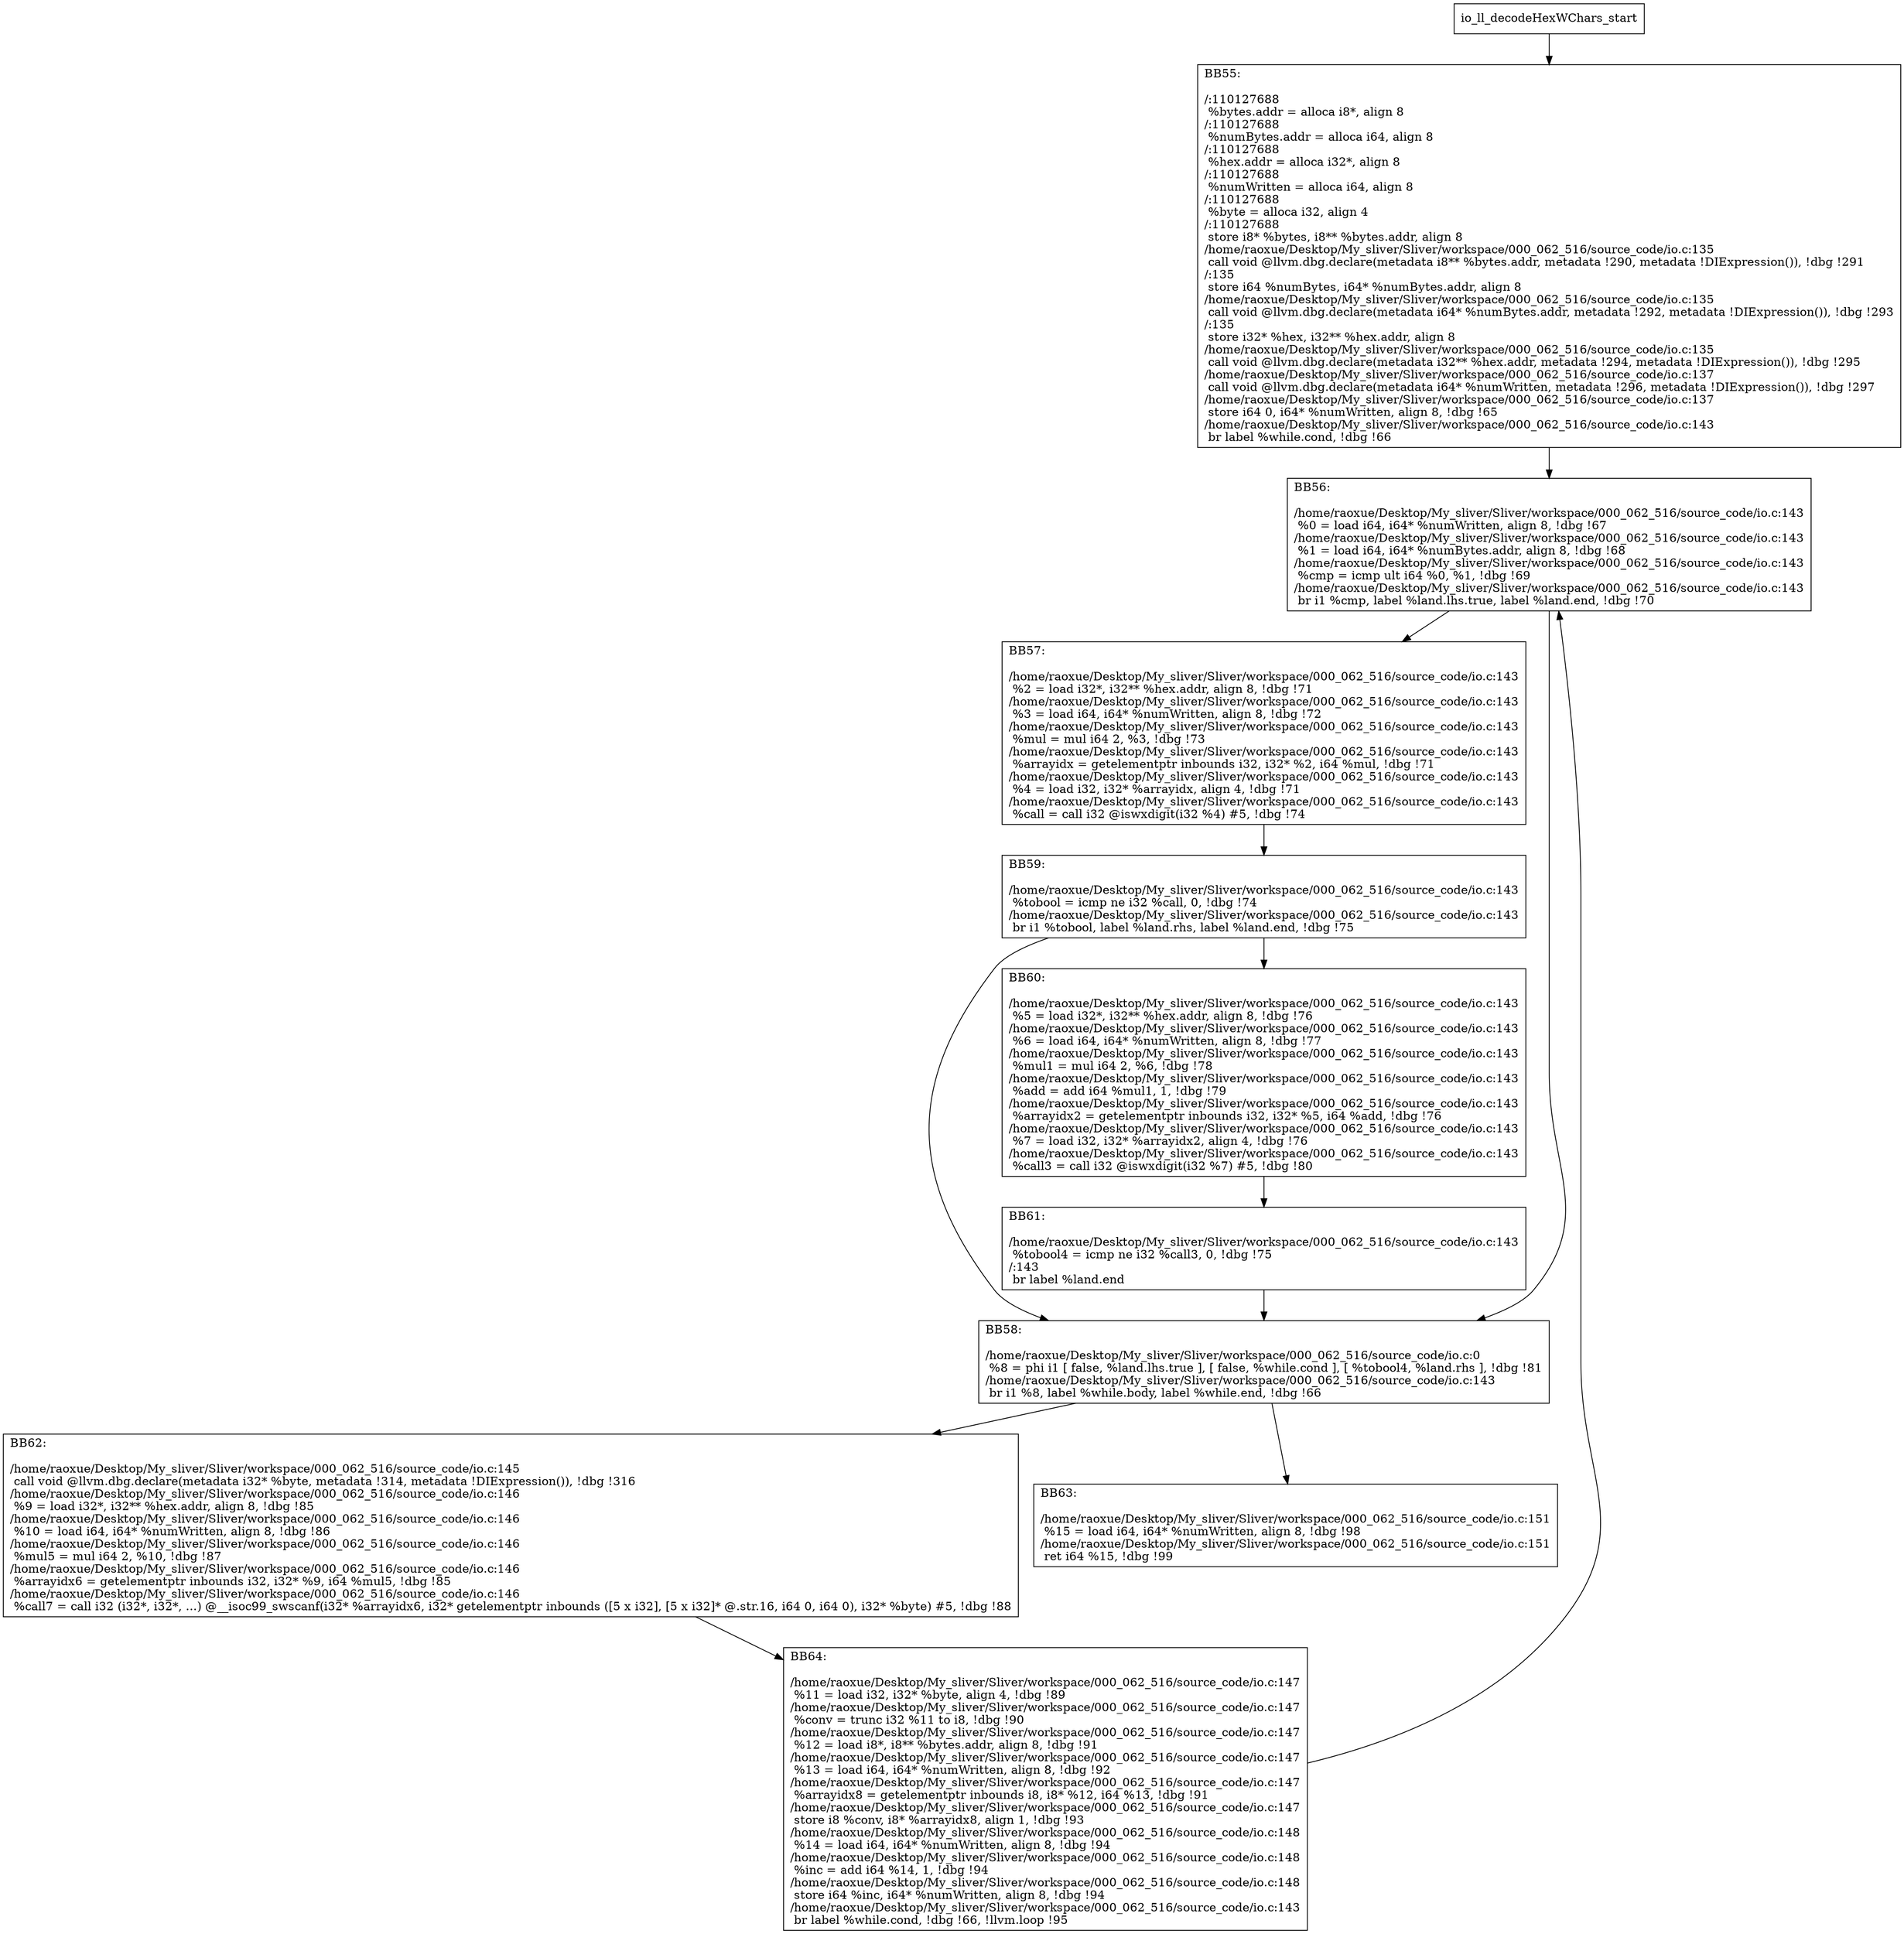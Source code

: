 digraph "CFG for'io_ll_decodeHexWChars' function" {
	BBio_ll_decodeHexWChars_start[shape=record,label="{io_ll_decodeHexWChars_start}"];
	BBio_ll_decodeHexWChars_start-> io_ll_decodeHexWCharsBB55;
	io_ll_decodeHexWCharsBB55 [shape=record, label="{BB55:\l\l/:110127688\l
  %bytes.addr = alloca i8*, align 8\l
/:110127688\l
  %numBytes.addr = alloca i64, align 8\l
/:110127688\l
  %hex.addr = alloca i32*, align 8\l
/:110127688\l
  %numWritten = alloca i64, align 8\l
/:110127688\l
  %byte = alloca i32, align 4\l
/:110127688\l
  store i8* %bytes, i8** %bytes.addr, align 8\l
/home/raoxue/Desktop/My_sliver/Sliver/workspace/000_062_516/source_code/io.c:135\l
  call void @llvm.dbg.declare(metadata i8** %bytes.addr, metadata !290, metadata !DIExpression()), !dbg !291\l
/:135\l
  store i64 %numBytes, i64* %numBytes.addr, align 8\l
/home/raoxue/Desktop/My_sliver/Sliver/workspace/000_062_516/source_code/io.c:135\l
  call void @llvm.dbg.declare(metadata i64* %numBytes.addr, metadata !292, metadata !DIExpression()), !dbg !293\l
/:135\l
  store i32* %hex, i32** %hex.addr, align 8\l
/home/raoxue/Desktop/My_sliver/Sliver/workspace/000_062_516/source_code/io.c:135\l
  call void @llvm.dbg.declare(metadata i32** %hex.addr, metadata !294, metadata !DIExpression()), !dbg !295\l
/home/raoxue/Desktop/My_sliver/Sliver/workspace/000_062_516/source_code/io.c:137\l
  call void @llvm.dbg.declare(metadata i64* %numWritten, metadata !296, metadata !DIExpression()), !dbg !297\l
/home/raoxue/Desktop/My_sliver/Sliver/workspace/000_062_516/source_code/io.c:137\l
  store i64 0, i64* %numWritten, align 8, !dbg !65\l
/home/raoxue/Desktop/My_sliver/Sliver/workspace/000_062_516/source_code/io.c:143\l
  br label %while.cond, !dbg !66\l
}"];
	io_ll_decodeHexWCharsBB55-> io_ll_decodeHexWCharsBB56;
	io_ll_decodeHexWCharsBB56 [shape=record, label="{BB56:\l\l/home/raoxue/Desktop/My_sliver/Sliver/workspace/000_062_516/source_code/io.c:143\l
  %0 = load i64, i64* %numWritten, align 8, !dbg !67\l
/home/raoxue/Desktop/My_sliver/Sliver/workspace/000_062_516/source_code/io.c:143\l
  %1 = load i64, i64* %numBytes.addr, align 8, !dbg !68\l
/home/raoxue/Desktop/My_sliver/Sliver/workspace/000_062_516/source_code/io.c:143\l
  %cmp = icmp ult i64 %0, %1, !dbg !69\l
/home/raoxue/Desktop/My_sliver/Sliver/workspace/000_062_516/source_code/io.c:143\l
  br i1 %cmp, label %land.lhs.true, label %land.end, !dbg !70\l
}"];
	io_ll_decodeHexWCharsBB56-> io_ll_decodeHexWCharsBB57;
	io_ll_decodeHexWCharsBB56-> io_ll_decodeHexWCharsBB58;
	io_ll_decodeHexWCharsBB57 [shape=record, label="{BB57:\l\l/home/raoxue/Desktop/My_sliver/Sliver/workspace/000_062_516/source_code/io.c:143\l
  %2 = load i32*, i32** %hex.addr, align 8, !dbg !71\l
/home/raoxue/Desktop/My_sliver/Sliver/workspace/000_062_516/source_code/io.c:143\l
  %3 = load i64, i64* %numWritten, align 8, !dbg !72\l
/home/raoxue/Desktop/My_sliver/Sliver/workspace/000_062_516/source_code/io.c:143\l
  %mul = mul i64 2, %3, !dbg !73\l
/home/raoxue/Desktop/My_sliver/Sliver/workspace/000_062_516/source_code/io.c:143\l
  %arrayidx = getelementptr inbounds i32, i32* %2, i64 %mul, !dbg !71\l
/home/raoxue/Desktop/My_sliver/Sliver/workspace/000_062_516/source_code/io.c:143\l
  %4 = load i32, i32* %arrayidx, align 4, !dbg !71\l
/home/raoxue/Desktop/My_sliver/Sliver/workspace/000_062_516/source_code/io.c:143\l
  %call = call i32 @iswxdigit(i32 %4) #5, !dbg !74\l
}"];
	io_ll_decodeHexWCharsBB57-> io_ll_decodeHexWCharsBB59;
	io_ll_decodeHexWCharsBB59 [shape=record, label="{BB59:\l\l/home/raoxue/Desktop/My_sliver/Sliver/workspace/000_062_516/source_code/io.c:143\l
  %tobool = icmp ne i32 %call, 0, !dbg !74\l
/home/raoxue/Desktop/My_sliver/Sliver/workspace/000_062_516/source_code/io.c:143\l
  br i1 %tobool, label %land.rhs, label %land.end, !dbg !75\l
}"];
	io_ll_decodeHexWCharsBB59-> io_ll_decodeHexWCharsBB60;
	io_ll_decodeHexWCharsBB59-> io_ll_decodeHexWCharsBB58;
	io_ll_decodeHexWCharsBB60 [shape=record, label="{BB60:\l\l/home/raoxue/Desktop/My_sliver/Sliver/workspace/000_062_516/source_code/io.c:143\l
  %5 = load i32*, i32** %hex.addr, align 8, !dbg !76\l
/home/raoxue/Desktop/My_sliver/Sliver/workspace/000_062_516/source_code/io.c:143\l
  %6 = load i64, i64* %numWritten, align 8, !dbg !77\l
/home/raoxue/Desktop/My_sliver/Sliver/workspace/000_062_516/source_code/io.c:143\l
  %mul1 = mul i64 2, %6, !dbg !78\l
/home/raoxue/Desktop/My_sliver/Sliver/workspace/000_062_516/source_code/io.c:143\l
  %add = add i64 %mul1, 1, !dbg !79\l
/home/raoxue/Desktop/My_sliver/Sliver/workspace/000_062_516/source_code/io.c:143\l
  %arrayidx2 = getelementptr inbounds i32, i32* %5, i64 %add, !dbg !76\l
/home/raoxue/Desktop/My_sliver/Sliver/workspace/000_062_516/source_code/io.c:143\l
  %7 = load i32, i32* %arrayidx2, align 4, !dbg !76\l
/home/raoxue/Desktop/My_sliver/Sliver/workspace/000_062_516/source_code/io.c:143\l
  %call3 = call i32 @iswxdigit(i32 %7) #5, !dbg !80\l
}"];
	io_ll_decodeHexWCharsBB60-> io_ll_decodeHexWCharsBB61;
	io_ll_decodeHexWCharsBB61 [shape=record, label="{BB61:\l\l/home/raoxue/Desktop/My_sliver/Sliver/workspace/000_062_516/source_code/io.c:143\l
  %tobool4 = icmp ne i32 %call3, 0, !dbg !75\l
/:143\l
  br label %land.end\l
}"];
	io_ll_decodeHexWCharsBB61-> io_ll_decodeHexWCharsBB58;
	io_ll_decodeHexWCharsBB58 [shape=record, label="{BB58:\l\l/home/raoxue/Desktop/My_sliver/Sliver/workspace/000_062_516/source_code/io.c:0\l
  %8 = phi i1 [ false, %land.lhs.true ], [ false, %while.cond ], [ %tobool4, %land.rhs ], !dbg !81\l
/home/raoxue/Desktop/My_sliver/Sliver/workspace/000_062_516/source_code/io.c:143\l
  br i1 %8, label %while.body, label %while.end, !dbg !66\l
}"];
	io_ll_decodeHexWCharsBB58-> io_ll_decodeHexWCharsBB62;
	io_ll_decodeHexWCharsBB58-> io_ll_decodeHexWCharsBB63;
	io_ll_decodeHexWCharsBB62 [shape=record, label="{BB62:\l\l/home/raoxue/Desktop/My_sliver/Sliver/workspace/000_062_516/source_code/io.c:145\l
  call void @llvm.dbg.declare(metadata i32* %byte, metadata !314, metadata !DIExpression()), !dbg !316\l
/home/raoxue/Desktop/My_sliver/Sliver/workspace/000_062_516/source_code/io.c:146\l
  %9 = load i32*, i32** %hex.addr, align 8, !dbg !85\l
/home/raoxue/Desktop/My_sliver/Sliver/workspace/000_062_516/source_code/io.c:146\l
  %10 = load i64, i64* %numWritten, align 8, !dbg !86\l
/home/raoxue/Desktop/My_sliver/Sliver/workspace/000_062_516/source_code/io.c:146\l
  %mul5 = mul i64 2, %10, !dbg !87\l
/home/raoxue/Desktop/My_sliver/Sliver/workspace/000_062_516/source_code/io.c:146\l
  %arrayidx6 = getelementptr inbounds i32, i32* %9, i64 %mul5, !dbg !85\l
/home/raoxue/Desktop/My_sliver/Sliver/workspace/000_062_516/source_code/io.c:146\l
  %call7 = call i32 (i32*, i32*, ...) @__isoc99_swscanf(i32* %arrayidx6, i32* getelementptr inbounds ([5 x i32], [5 x i32]* @.str.16, i64 0, i64 0), i32* %byte) #5, !dbg !88\l
}"];
	io_ll_decodeHexWCharsBB62-> io_ll_decodeHexWCharsBB64;
	io_ll_decodeHexWCharsBB64 [shape=record, label="{BB64:\l\l/home/raoxue/Desktop/My_sliver/Sliver/workspace/000_062_516/source_code/io.c:147\l
  %11 = load i32, i32* %byte, align 4, !dbg !89\l
/home/raoxue/Desktop/My_sliver/Sliver/workspace/000_062_516/source_code/io.c:147\l
  %conv = trunc i32 %11 to i8, !dbg !90\l
/home/raoxue/Desktop/My_sliver/Sliver/workspace/000_062_516/source_code/io.c:147\l
  %12 = load i8*, i8** %bytes.addr, align 8, !dbg !91\l
/home/raoxue/Desktop/My_sliver/Sliver/workspace/000_062_516/source_code/io.c:147\l
  %13 = load i64, i64* %numWritten, align 8, !dbg !92\l
/home/raoxue/Desktop/My_sliver/Sliver/workspace/000_062_516/source_code/io.c:147\l
  %arrayidx8 = getelementptr inbounds i8, i8* %12, i64 %13, !dbg !91\l
/home/raoxue/Desktop/My_sliver/Sliver/workspace/000_062_516/source_code/io.c:147\l
  store i8 %conv, i8* %arrayidx8, align 1, !dbg !93\l
/home/raoxue/Desktop/My_sliver/Sliver/workspace/000_062_516/source_code/io.c:148\l
  %14 = load i64, i64* %numWritten, align 8, !dbg !94\l
/home/raoxue/Desktop/My_sliver/Sliver/workspace/000_062_516/source_code/io.c:148\l
  %inc = add i64 %14, 1, !dbg !94\l
/home/raoxue/Desktop/My_sliver/Sliver/workspace/000_062_516/source_code/io.c:148\l
  store i64 %inc, i64* %numWritten, align 8, !dbg !94\l
/home/raoxue/Desktop/My_sliver/Sliver/workspace/000_062_516/source_code/io.c:143\l
  br label %while.cond, !dbg !66, !llvm.loop !95\l
}"];
	io_ll_decodeHexWCharsBB64-> io_ll_decodeHexWCharsBB56;
	io_ll_decodeHexWCharsBB63 [shape=record, label="{BB63:\l\l/home/raoxue/Desktop/My_sliver/Sliver/workspace/000_062_516/source_code/io.c:151\l
  %15 = load i64, i64* %numWritten, align 8, !dbg !98\l
/home/raoxue/Desktop/My_sliver/Sliver/workspace/000_062_516/source_code/io.c:151\l
  ret i64 %15, !dbg !99\l
}"];
}
